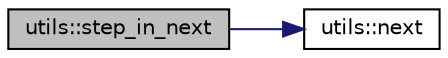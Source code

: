 digraph "utils::step_in_next"
{
 // LATEX_PDF_SIZE
  edge [fontname="Helvetica",fontsize="10",labelfontname="Helvetica",labelfontsize="10"];
  node [fontname="Helvetica",fontsize="10",shape=record];
  rankdir="LR";
  Node1 [label="utils::step_in_next",height=0.2,width=0.4,color="black", fillcolor="grey75", style="filled", fontcolor="black",tooltip=" "];
  Node1 -> Node2 [color="midnightblue",fontsize="10",style="solid",fontname="Helvetica"];
  Node2 [label="utils::next",height=0.2,width=0.4,color="black", fillcolor="white", style="filled",URL="$namespaceutils.html#a4f570843b8487b023e177d72d0e5f682",tooltip=" "];
}
